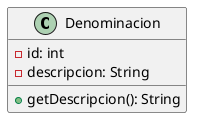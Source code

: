 @startuml
'https://plantuml.com/class-diagram

class Denominacion{
    - id: int
    - descripcion: String

    + getDescripcion(): String
}



@enduml